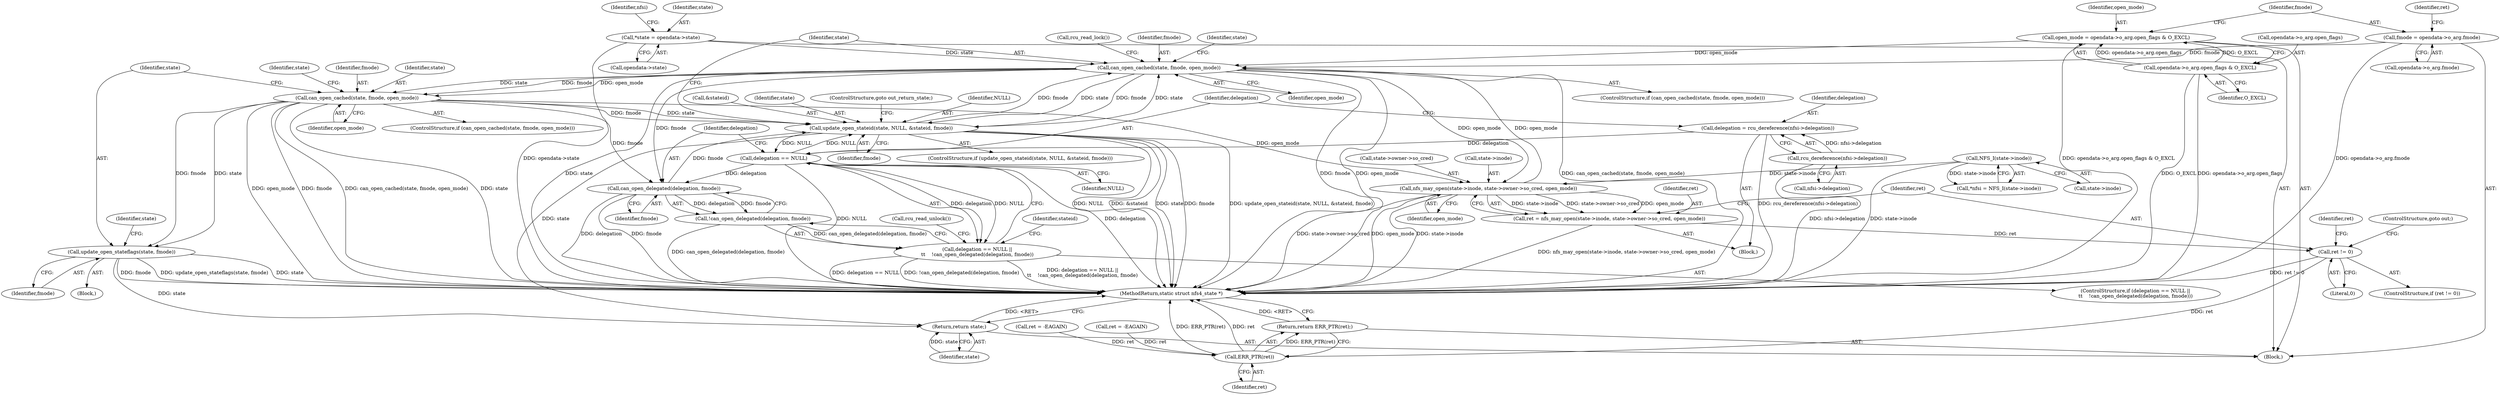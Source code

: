 digraph "0_linux_dc0b027dfadfcb8a5504f7d8052754bf8d501ab9_21@API" {
"1000146" [label="(Call,can_open_cached(state, fmode, open_mode))"];
"1000106" [label="(Call,*state = opendata->state)"];
"1000237" [label="(Call,update_open_stateid(state, NULL, &stateid, fmode))"];
"1000159" [label="(Call,can_open_cached(state, fmode, open_mode))"];
"1000146" [label="(Call,can_open_cached(state, fmode, open_mode))"];
"1000130" [label="(Call,fmode = opendata->o_arg.fmode)"];
"1000217" [label="(Call,nfs_may_open(state->inode, state->owner->so_cred, open_mode))"];
"1000114" [label="(Call,NFS_I(state->inode))"];
"1000120" [label="(Call,open_mode = opendata->o_arg.open_flags & O_EXCL)"];
"1000122" [label="(Call,opendata->o_arg.open_flags & O_EXCL)"];
"1000191" [label="(Call,delegation == NULL)"];
"1000183" [label="(Call,delegation = rcu_dereference(nfsi->delegation))"];
"1000185" [label="(Call,rcu_dereference(nfsi->delegation))"];
"1000195" [label="(Call,can_open_delegated(delegation, fmode))"];
"1000164" [label="(Call,update_open_stateflags(state, fmode))"];
"1000254" [label="(Return,return state;)"];
"1000194" [label="(Call,!can_open_delegated(delegation, fmode))"];
"1000190" [label="(Call,delegation == NULL ||\n\t\t    !can_open_delegated(delegation, fmode))"];
"1000215" [label="(Call,ret = nfs_may_open(state->inode, state->owner->so_cred, open_mode))"];
"1000228" [label="(Call,ret != 0)"];
"1000246" [label="(Call,ERR_PTR(ret))"];
"1000245" [label="(Return,return ERR_PTR(ret);)"];
"1000128" [label="(Identifier,O_EXCL)"];
"1000218" [label="(Call,state->inode)"];
"1000146" [label="(Call,can_open_cached(state, fmode, open_mode))"];
"1000232" [label="(Call,ret = -EAGAIN)"];
"1000230" [label="(Literal,0)"];
"1000226" [label="(Identifier,open_mode)"];
"1000194" [label="(Call,!can_open_delegated(delegation, fmode))"];
"1000227" [label="(ControlStructure,if (ret != 0))"];
"1000112" [label="(Call,*nfsi = NFS_I(state->inode))"];
"1000217" [label="(Call,nfs_may_open(state->inode, state->owner->so_cred, open_mode))"];
"1000139" [label="(Call,ret = -EAGAIN)"];
"1000115" [label="(Call,state->inode)"];
"1000193" [label="(Identifier,NULL)"];
"1000186" [label="(Call,nfsi->delegation)"];
"1000114" [label="(Call,NFS_I(state->inode))"];
"1000256" [label="(MethodReturn,static struct nfs4_state *)"];
"1000171" [label="(Identifier,state)"];
"1000243" [label="(ControlStructure,goto out_return_state;)"];
"1000196" [label="(Identifier,delegation)"];
"1000155" [label="(Identifier,state)"];
"1000104" [label="(Block,)"];
"1000113" [label="(Identifier,nfsi)"];
"1000237" [label="(Call,update_open_stateid(state, NULL, &stateid, fmode))"];
"1000145" [label="(ControlStructure,if (can_open_cached(state, fmode, open_mode)))"];
"1000203" [label="(Identifier,stateid)"];
"1000233" [label="(Identifier,ret)"];
"1000121" [label="(Identifier,open_mode)"];
"1000255" [label="(Identifier,state)"];
"1000149" [label="(Identifier,open_mode)"];
"1000123" [label="(Call,opendata->o_arg.open_flags)"];
"1000184" [label="(Identifier,delegation)"];
"1000122" [label="(Call,opendata->o_arg.open_flags & O_EXCL)"];
"1000246" [label="(Call,ERR_PTR(ret))"];
"1000182" [label="(Call,rcu_read_lock())"];
"1000163" [label="(Block,)"];
"1000120" [label="(Call,open_mode = opendata->o_arg.open_flags & O_EXCL)"];
"1000228" [label="(Call,ret != 0)"];
"1000162" [label="(Identifier,open_mode)"];
"1000245" [label="(Return,return ERR_PTR(ret);)"];
"1000131" [label="(Identifier,fmode)"];
"1000190" [label="(Call,delegation == NULL ||\n\t\t    !can_open_delegated(delegation, fmode))"];
"1000148" [label="(Identifier,fmode)"];
"1000160" [label="(Identifier,state)"];
"1000166" [label="(Identifier,fmode)"];
"1000144" [label="(Block,)"];
"1000197" [label="(Identifier,fmode)"];
"1000130" [label="(Call,fmode = opendata->o_arg.fmode)"];
"1000164" [label="(Call,update_open_stateflags(state, fmode))"];
"1000240" [label="(Call,&stateid)"];
"1000231" [label="(ControlStructure,goto out;)"];
"1000147" [label="(Identifier,state)"];
"1000242" [label="(Identifier,fmode)"];
"1000189" [label="(ControlStructure,if (delegation == NULL ||\n\t\t    !can_open_delegated(delegation, fmode)))"];
"1000221" [label="(Call,state->owner->so_cred)"];
"1000195" [label="(Call,can_open_delegated(delegation, fmode))"];
"1000158" [label="(ControlStructure,if (can_open_cached(state, fmode, open_mode)))"];
"1000215" [label="(Call,ret = nfs_may_open(state->inode, state->owner->so_cred, open_mode))"];
"1000199" [label="(Call,rcu_read_unlock())"];
"1000107" [label="(Identifier,state)"];
"1000132" [label="(Call,opendata->o_arg.fmode)"];
"1000229" [label="(Identifier,ret)"];
"1000140" [label="(Identifier,ret)"];
"1000106" [label="(Call,*state = opendata->state)"];
"1000236" [label="(ControlStructure,if (update_open_stateid(state, NULL, &stateid, fmode)))"];
"1000192" [label="(Identifier,delegation)"];
"1000247" [label="(Identifier,ret)"];
"1000239" [label="(Identifier,NULL)"];
"1000165" [label="(Identifier,state)"];
"1000159" [label="(Call,can_open_cached(state, fmode, open_mode))"];
"1000179" [label="(Identifier,state)"];
"1000108" [label="(Call,opendata->state)"];
"1000183" [label="(Call,delegation = rcu_dereference(nfsi->delegation))"];
"1000185" [label="(Call,rcu_dereference(nfsi->delegation))"];
"1000216" [label="(Identifier,ret)"];
"1000254" [label="(Return,return state;)"];
"1000238" [label="(Identifier,state)"];
"1000191" [label="(Call,delegation == NULL)"];
"1000161" [label="(Identifier,fmode)"];
"1000146" -> "1000145"  [label="AST: "];
"1000146" -> "1000149"  [label="CFG: "];
"1000147" -> "1000146"  [label="AST: "];
"1000148" -> "1000146"  [label="AST: "];
"1000149" -> "1000146"  [label="AST: "];
"1000155" -> "1000146"  [label="CFG: "];
"1000182" -> "1000146"  [label="CFG: "];
"1000146" -> "1000256"  [label="DDG: open_mode"];
"1000146" -> "1000256"  [label="DDG: fmode"];
"1000146" -> "1000256"  [label="DDG: can_open_cached(state, fmode, open_mode)"];
"1000146" -> "1000256"  [label="DDG: state"];
"1000106" -> "1000146"  [label="DDG: state"];
"1000237" -> "1000146"  [label="DDG: state"];
"1000237" -> "1000146"  [label="DDG: fmode"];
"1000130" -> "1000146"  [label="DDG: fmode"];
"1000217" -> "1000146"  [label="DDG: open_mode"];
"1000120" -> "1000146"  [label="DDG: open_mode"];
"1000146" -> "1000159"  [label="DDG: state"];
"1000146" -> "1000159"  [label="DDG: fmode"];
"1000146" -> "1000159"  [label="DDG: open_mode"];
"1000146" -> "1000195"  [label="DDG: fmode"];
"1000146" -> "1000217"  [label="DDG: open_mode"];
"1000146" -> "1000237"  [label="DDG: state"];
"1000146" -> "1000237"  [label="DDG: fmode"];
"1000106" -> "1000104"  [label="AST: "];
"1000106" -> "1000108"  [label="CFG: "];
"1000107" -> "1000106"  [label="AST: "];
"1000108" -> "1000106"  [label="AST: "];
"1000113" -> "1000106"  [label="CFG: "];
"1000106" -> "1000256"  [label="DDG: opendata->state"];
"1000237" -> "1000236"  [label="AST: "];
"1000237" -> "1000242"  [label="CFG: "];
"1000238" -> "1000237"  [label="AST: "];
"1000239" -> "1000237"  [label="AST: "];
"1000240" -> "1000237"  [label="AST: "];
"1000242" -> "1000237"  [label="AST: "];
"1000147" -> "1000237"  [label="CFG: "];
"1000243" -> "1000237"  [label="CFG: "];
"1000237" -> "1000256"  [label="DDG: update_open_stateid(state, NULL, &stateid, fmode)"];
"1000237" -> "1000256"  [label="DDG: NULL"];
"1000237" -> "1000256"  [label="DDG: &stateid"];
"1000237" -> "1000256"  [label="DDG: state"];
"1000237" -> "1000256"  [label="DDG: fmode"];
"1000237" -> "1000191"  [label="DDG: NULL"];
"1000159" -> "1000237"  [label="DDG: state"];
"1000159" -> "1000237"  [label="DDG: fmode"];
"1000191" -> "1000237"  [label="DDG: NULL"];
"1000195" -> "1000237"  [label="DDG: fmode"];
"1000237" -> "1000254"  [label="DDG: state"];
"1000159" -> "1000158"  [label="AST: "];
"1000159" -> "1000162"  [label="CFG: "];
"1000160" -> "1000159"  [label="AST: "];
"1000161" -> "1000159"  [label="AST: "];
"1000162" -> "1000159"  [label="AST: "];
"1000165" -> "1000159"  [label="CFG: "];
"1000179" -> "1000159"  [label="CFG: "];
"1000159" -> "1000256"  [label="DDG: can_open_cached(state, fmode, open_mode)"];
"1000159" -> "1000256"  [label="DDG: state"];
"1000159" -> "1000256"  [label="DDG: open_mode"];
"1000159" -> "1000256"  [label="DDG: fmode"];
"1000159" -> "1000164"  [label="DDG: state"];
"1000159" -> "1000164"  [label="DDG: fmode"];
"1000159" -> "1000195"  [label="DDG: fmode"];
"1000159" -> "1000217"  [label="DDG: open_mode"];
"1000130" -> "1000104"  [label="AST: "];
"1000130" -> "1000132"  [label="CFG: "];
"1000131" -> "1000130"  [label="AST: "];
"1000132" -> "1000130"  [label="AST: "];
"1000140" -> "1000130"  [label="CFG: "];
"1000130" -> "1000256"  [label="DDG: opendata->o_arg.fmode"];
"1000217" -> "1000215"  [label="AST: "];
"1000217" -> "1000226"  [label="CFG: "];
"1000218" -> "1000217"  [label="AST: "];
"1000221" -> "1000217"  [label="AST: "];
"1000226" -> "1000217"  [label="AST: "];
"1000215" -> "1000217"  [label="CFG: "];
"1000217" -> "1000256"  [label="DDG: open_mode"];
"1000217" -> "1000256"  [label="DDG: state->owner->so_cred"];
"1000217" -> "1000256"  [label="DDG: state->inode"];
"1000217" -> "1000215"  [label="DDG: state->inode"];
"1000217" -> "1000215"  [label="DDG: state->owner->so_cred"];
"1000217" -> "1000215"  [label="DDG: open_mode"];
"1000114" -> "1000217"  [label="DDG: state->inode"];
"1000114" -> "1000112"  [label="AST: "];
"1000114" -> "1000115"  [label="CFG: "];
"1000115" -> "1000114"  [label="AST: "];
"1000112" -> "1000114"  [label="CFG: "];
"1000114" -> "1000256"  [label="DDG: state->inode"];
"1000114" -> "1000112"  [label="DDG: state->inode"];
"1000120" -> "1000104"  [label="AST: "];
"1000120" -> "1000122"  [label="CFG: "];
"1000121" -> "1000120"  [label="AST: "];
"1000122" -> "1000120"  [label="AST: "];
"1000131" -> "1000120"  [label="CFG: "];
"1000120" -> "1000256"  [label="DDG: opendata->o_arg.open_flags & O_EXCL"];
"1000122" -> "1000120"  [label="DDG: opendata->o_arg.open_flags"];
"1000122" -> "1000120"  [label="DDG: O_EXCL"];
"1000122" -> "1000128"  [label="CFG: "];
"1000123" -> "1000122"  [label="AST: "];
"1000128" -> "1000122"  [label="AST: "];
"1000122" -> "1000256"  [label="DDG: opendata->o_arg.open_flags"];
"1000122" -> "1000256"  [label="DDG: O_EXCL"];
"1000191" -> "1000190"  [label="AST: "];
"1000191" -> "1000193"  [label="CFG: "];
"1000192" -> "1000191"  [label="AST: "];
"1000193" -> "1000191"  [label="AST: "];
"1000196" -> "1000191"  [label="CFG: "];
"1000190" -> "1000191"  [label="CFG: "];
"1000191" -> "1000256"  [label="DDG: NULL"];
"1000191" -> "1000256"  [label="DDG: delegation"];
"1000191" -> "1000190"  [label="DDG: delegation"];
"1000191" -> "1000190"  [label="DDG: NULL"];
"1000183" -> "1000191"  [label="DDG: delegation"];
"1000191" -> "1000195"  [label="DDG: delegation"];
"1000183" -> "1000144"  [label="AST: "];
"1000183" -> "1000185"  [label="CFG: "];
"1000184" -> "1000183"  [label="AST: "];
"1000185" -> "1000183"  [label="AST: "];
"1000192" -> "1000183"  [label="CFG: "];
"1000183" -> "1000256"  [label="DDG: rcu_dereference(nfsi->delegation)"];
"1000185" -> "1000183"  [label="DDG: nfsi->delegation"];
"1000185" -> "1000186"  [label="CFG: "];
"1000186" -> "1000185"  [label="AST: "];
"1000185" -> "1000256"  [label="DDG: nfsi->delegation"];
"1000195" -> "1000194"  [label="AST: "];
"1000195" -> "1000197"  [label="CFG: "];
"1000196" -> "1000195"  [label="AST: "];
"1000197" -> "1000195"  [label="AST: "];
"1000194" -> "1000195"  [label="CFG: "];
"1000195" -> "1000256"  [label="DDG: fmode"];
"1000195" -> "1000256"  [label="DDG: delegation"];
"1000195" -> "1000194"  [label="DDG: delegation"];
"1000195" -> "1000194"  [label="DDG: fmode"];
"1000164" -> "1000163"  [label="AST: "];
"1000164" -> "1000166"  [label="CFG: "];
"1000165" -> "1000164"  [label="AST: "];
"1000166" -> "1000164"  [label="AST: "];
"1000171" -> "1000164"  [label="CFG: "];
"1000164" -> "1000256"  [label="DDG: update_open_stateflags(state, fmode)"];
"1000164" -> "1000256"  [label="DDG: fmode"];
"1000164" -> "1000256"  [label="DDG: state"];
"1000164" -> "1000254"  [label="DDG: state"];
"1000254" -> "1000104"  [label="AST: "];
"1000254" -> "1000255"  [label="CFG: "];
"1000255" -> "1000254"  [label="AST: "];
"1000256" -> "1000254"  [label="CFG: "];
"1000254" -> "1000256"  [label="DDG: <RET>"];
"1000255" -> "1000254"  [label="DDG: state"];
"1000194" -> "1000190"  [label="AST: "];
"1000190" -> "1000194"  [label="CFG: "];
"1000194" -> "1000256"  [label="DDG: can_open_delegated(delegation, fmode)"];
"1000194" -> "1000190"  [label="DDG: can_open_delegated(delegation, fmode)"];
"1000190" -> "1000189"  [label="AST: "];
"1000199" -> "1000190"  [label="CFG: "];
"1000203" -> "1000190"  [label="CFG: "];
"1000190" -> "1000256"  [label="DDG: !can_open_delegated(delegation, fmode)"];
"1000190" -> "1000256"  [label="DDG: delegation == NULL ||\n\t\t    !can_open_delegated(delegation, fmode)"];
"1000190" -> "1000256"  [label="DDG: delegation == NULL"];
"1000215" -> "1000144"  [label="AST: "];
"1000216" -> "1000215"  [label="AST: "];
"1000229" -> "1000215"  [label="CFG: "];
"1000215" -> "1000256"  [label="DDG: nfs_may_open(state->inode, state->owner->so_cred, open_mode)"];
"1000215" -> "1000228"  [label="DDG: ret"];
"1000228" -> "1000227"  [label="AST: "];
"1000228" -> "1000230"  [label="CFG: "];
"1000229" -> "1000228"  [label="AST: "];
"1000230" -> "1000228"  [label="AST: "];
"1000231" -> "1000228"  [label="CFG: "];
"1000233" -> "1000228"  [label="CFG: "];
"1000228" -> "1000256"  [label="DDG: ret != 0"];
"1000228" -> "1000246"  [label="DDG: ret"];
"1000246" -> "1000245"  [label="AST: "];
"1000246" -> "1000247"  [label="CFG: "];
"1000247" -> "1000246"  [label="AST: "];
"1000245" -> "1000246"  [label="CFG: "];
"1000246" -> "1000256"  [label="DDG: ERR_PTR(ret)"];
"1000246" -> "1000256"  [label="DDG: ret"];
"1000246" -> "1000245"  [label="DDG: ERR_PTR(ret)"];
"1000232" -> "1000246"  [label="DDG: ret"];
"1000139" -> "1000246"  [label="DDG: ret"];
"1000245" -> "1000104"  [label="AST: "];
"1000256" -> "1000245"  [label="CFG: "];
"1000245" -> "1000256"  [label="DDG: <RET>"];
}
